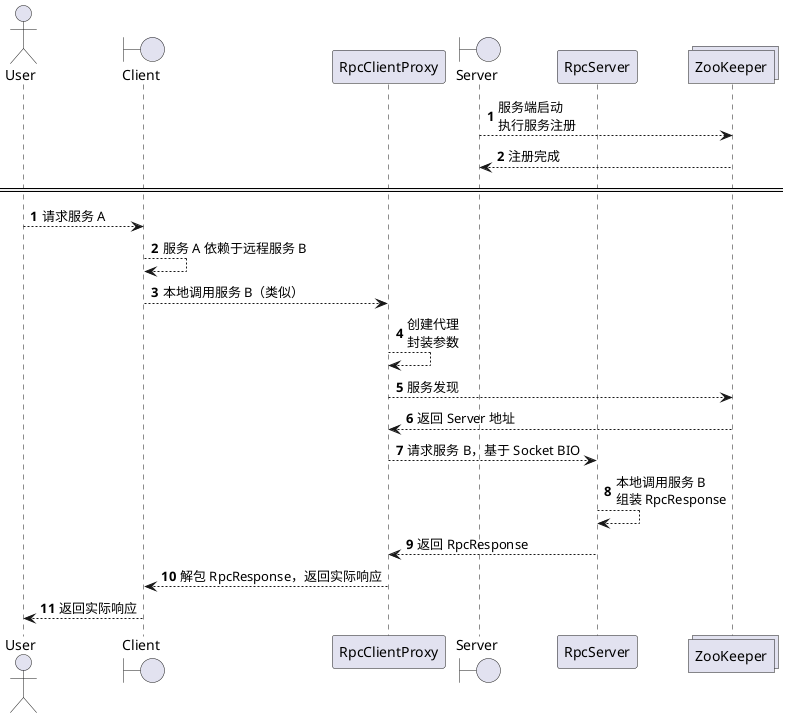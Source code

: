 @startuml
'https://plantuml.com/sequence-diagram

autonumber

actor User
boundary Client
participant RpcClientProxy
boundary Server
participant RpcServer
collections ZooKeeper


Server --> ZooKeeper : 服务端启动 \n执行服务注册
ZooKeeper ---> Server : 注册完成

====

autonumber

User --> Client : 请求服务 A
Client --> Client : 服务 A 依赖于远程服务 B
Client --> RpcClientProxy : 本地调用服务 B（类似）
RpcClientProxy --> RpcClientProxy : 创建代理\n封装参数
RpcClientProxy --> ZooKeeper : 服务发现
ZooKeeper ---> RpcClientProxy : 返回 Server 地址
RpcClientProxy --> RpcServer : 请求服务 B，基于 Socket BIO
RpcServer --> RpcServer : 本地调用服务 B\n组装 RpcResponse
RpcServer ---> RpcClientProxy : 返回 RpcResponse
RpcClientProxy ---> Client : 解包 RpcResponse，返回实际响应
Client ---> User : 返回实际响应

@enduml